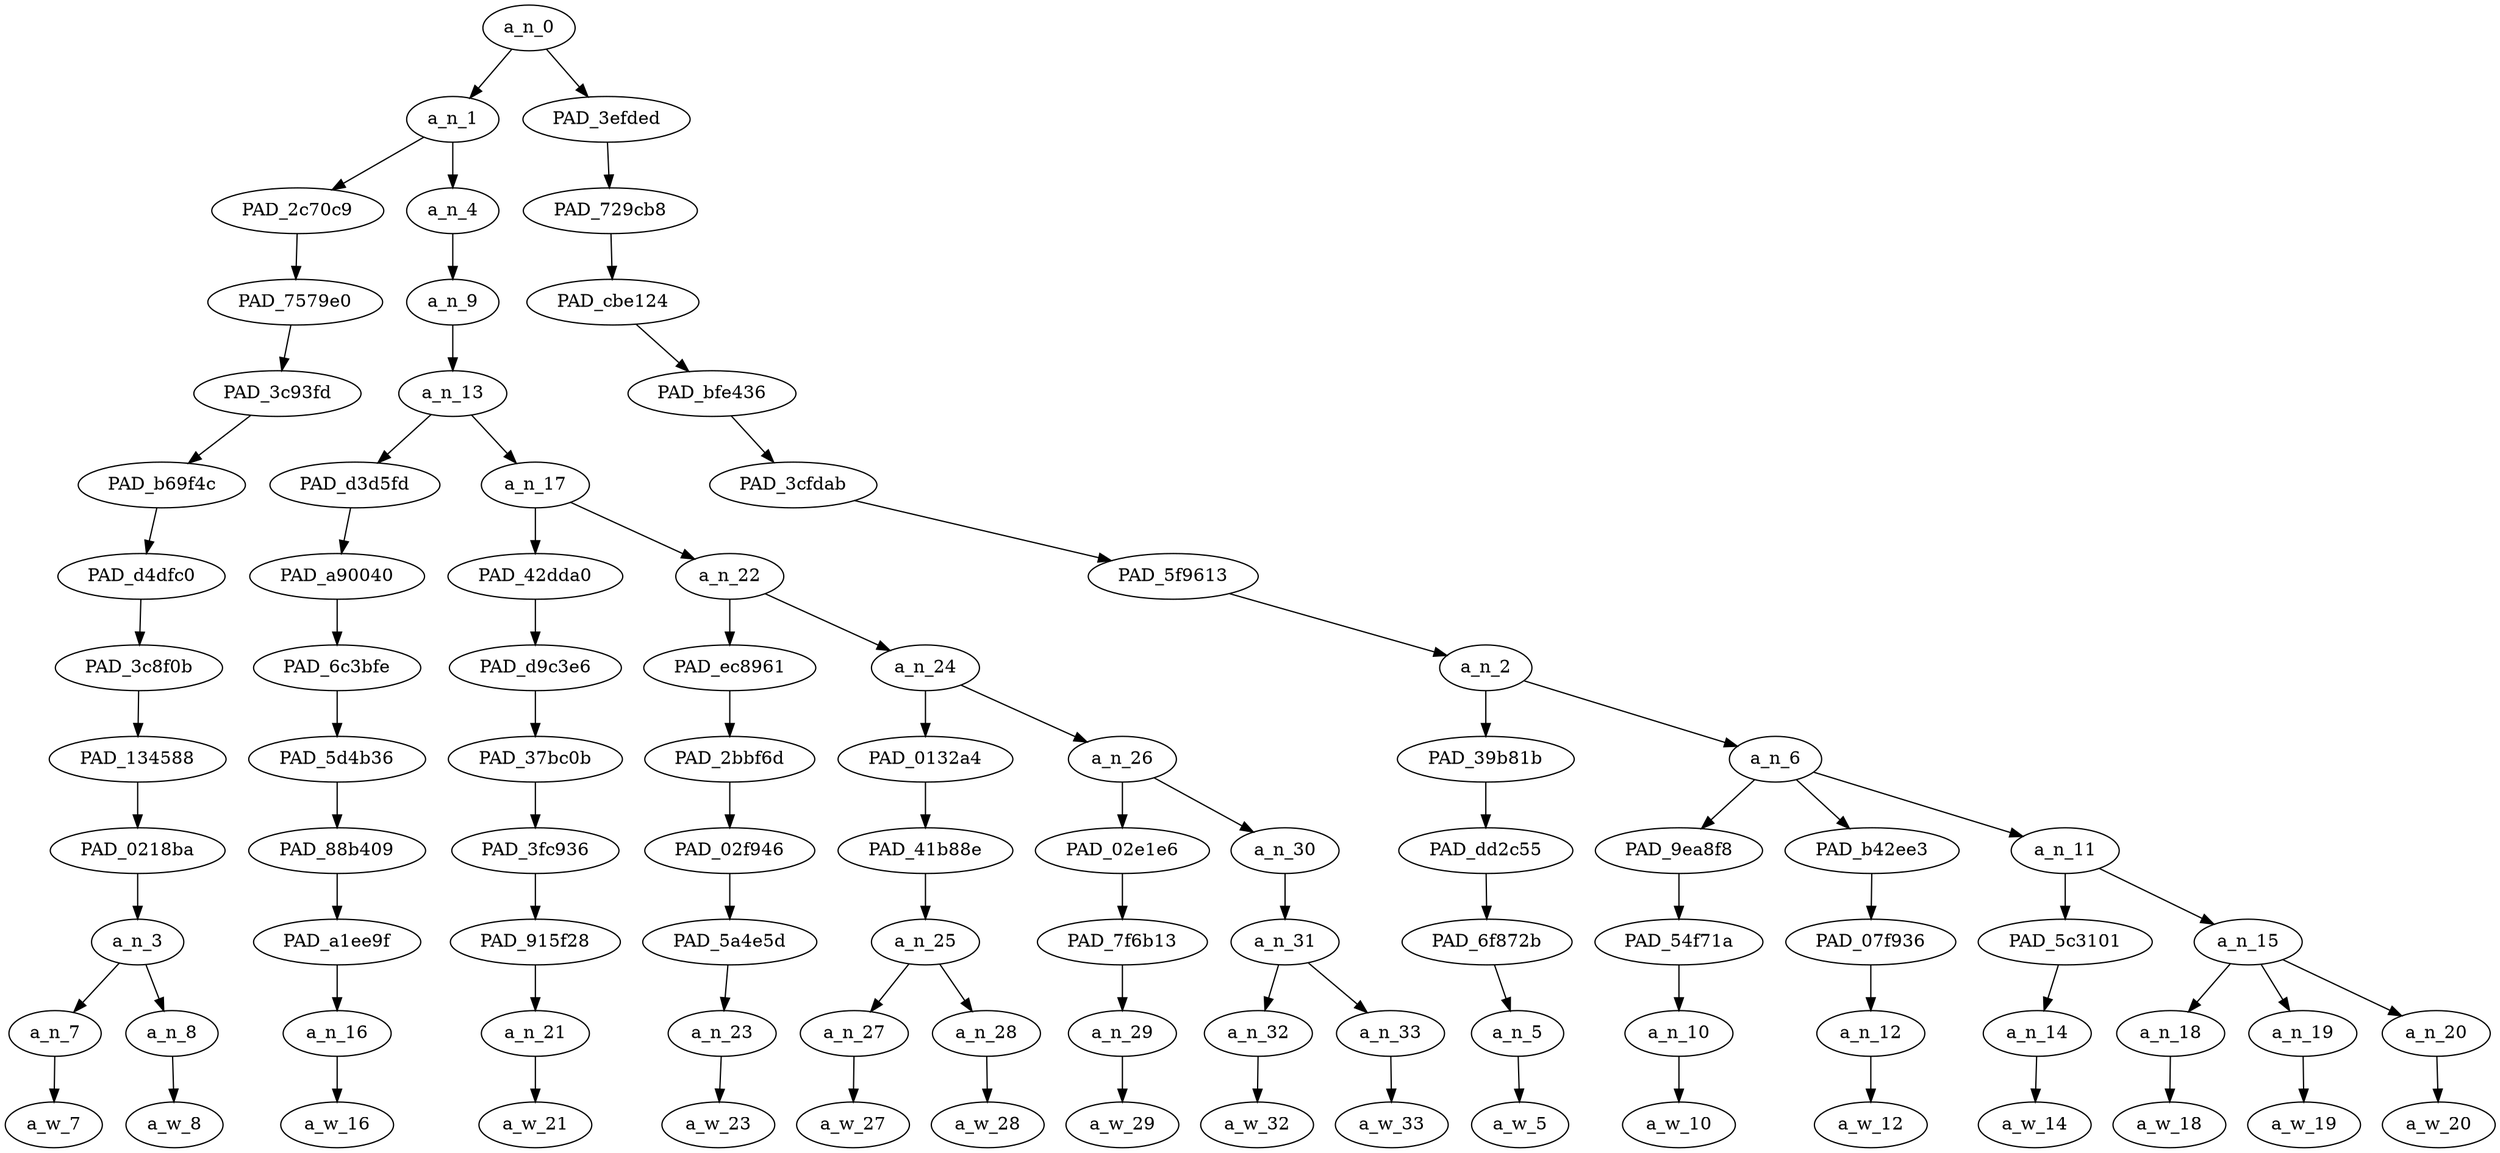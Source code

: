 strict digraph "" {
	a_n_0	[div_dir=1,
		index=0,
		level=12,
		pos="6.727864583333334,12!",
		text_span="[0, 1, 2, 3, 4, 5, 6, 7, 8, 9, 10, 11, 12, 13, 14, 15, 16]",
		value=1.00000001];
	a_n_1	[div_dir=1,
		index=0,
		level=11,
		pos="1.7890625,11!",
		text_span="[0, 1, 2, 3, 4, 5, 6, 7, 8, 9]",
		value=0.78870769];
	a_n_0 -> a_n_1;
	PAD_3efded	[div_dir=-1,
		index=1,
		level=11,
		pos="11.666666666666668,11!",
		text_span="[10, 11, 12, 13, 14, 15, 16]",
		value=0.21116693];
	a_n_0 -> PAD_3efded;
	PAD_2c70c9	[div_dir=-1,
		index=0,
		level=10,
		pos="0.5,10!",
		text_span="[0, 1]",
		value=0.07831180];
	a_n_1 -> PAD_2c70c9;
	a_n_4	[div_dir=1,
		index=1,
		level=10,
		pos="3.078125,10!",
		text_span="[2, 3, 4, 5, 6, 7, 8, 9]",
		value=0.71023182];
	a_n_1 -> a_n_4;
	PAD_7579e0	[div_dir=-1,
		index=0,
		level=9,
		pos="0.5,9!",
		text_span="[0, 1]",
		value=0.07831180];
	PAD_2c70c9 -> PAD_7579e0;
	PAD_3c93fd	[div_dir=-1,
		index=0,
		level=8,
		pos="0.5,8!",
		text_span="[0, 1]",
		value=0.07831180];
	PAD_7579e0 -> PAD_3c93fd;
	PAD_b69f4c	[div_dir=-1,
		index=0,
		level=7,
		pos="0.5,7!",
		text_span="[0, 1]",
		value=0.07831180];
	PAD_3c93fd -> PAD_b69f4c;
	PAD_d4dfc0	[div_dir=-1,
		index=0,
		level=6,
		pos="0.5,6!",
		text_span="[0, 1]",
		value=0.07831180];
	PAD_b69f4c -> PAD_d4dfc0;
	PAD_3c8f0b	[div_dir=-1,
		index=0,
		level=5,
		pos="0.5,5!",
		text_span="[0, 1]",
		value=0.07831180];
	PAD_d4dfc0 -> PAD_3c8f0b;
	PAD_134588	[div_dir=-1,
		index=0,
		level=4,
		pos="0.5,4!",
		text_span="[0, 1]",
		value=0.07831180];
	PAD_3c8f0b -> PAD_134588;
	PAD_0218ba	[div_dir=-1,
		index=0,
		level=3,
		pos="0.5,3!",
		text_span="[0, 1]",
		value=0.07831180];
	PAD_134588 -> PAD_0218ba;
	a_n_3	[div_dir=-1,
		index=0,
		level=2,
		pos="0.5,2!",
		text_span="[0, 1]",
		value=0.07831180];
	PAD_0218ba -> a_n_3;
	a_n_7	[div_dir=-1,
		index=0,
		level=1,
		pos="0.0,1!",
		text_span="[0]",
		value=0.04301324];
	a_n_3 -> a_n_7;
	a_n_8	[div_dir=1,
		index=1,
		level=1,
		pos="1.0,1!",
		text_span="[1]",
		value=0.03522876];
	a_n_3 -> a_n_8;
	a_w_7	[div_dir=0,
		index=0,
		level=0,
		pos="0,0!",
		text_span="[0]",
		value=duke];
	a_n_7 -> a_w_7;
	a_w_8	[div_dir=0,
		index=1,
		level=0,
		pos="1,0!",
		text_span="[1]",
		value=bout];
	a_n_8 -> a_w_8;
	a_n_9	[div_dir=1,
		index=1,
		level=9,
		pos="3.078125,9!",
		text_span="[2, 3, 4, 5, 6, 7, 8, 9]",
		value=0.71002444];
	a_n_4 -> a_n_9;
	a_n_13	[div_dir=1,
		index=1,
		level=8,
		pos="3.078125,8!",
		text_span="[2, 3, 4, 5, 6, 7, 8, 9]",
		value=0.70981706];
	a_n_9 -> a_n_13;
	PAD_d3d5fd	[div_dir=1,
		index=1,
		level=7,
		pos="2.0,7!",
		text_span="[2]",
		value=0.02169207];
	a_n_13 -> PAD_d3d5fd;
	a_n_17	[div_dir=1,
		index=2,
		level=7,
		pos="4.15625,7!",
		text_span="[3, 4, 5, 6, 7, 8, 9]",
		value=0.68791760];
	a_n_13 -> a_n_17;
	PAD_a90040	[div_dir=1,
		index=1,
		level=6,
		pos="2.0,6!",
		text_span="[2]",
		value=0.02169207];
	PAD_d3d5fd -> PAD_a90040;
	PAD_6c3bfe	[div_dir=1,
		index=1,
		level=5,
		pos="2.0,5!",
		text_span="[2]",
		value=0.02169207];
	PAD_a90040 -> PAD_6c3bfe;
	PAD_5d4b36	[div_dir=1,
		index=1,
		level=4,
		pos="2.0,4!",
		text_span="[2]",
		value=0.02169207];
	PAD_6c3bfe -> PAD_5d4b36;
	PAD_88b409	[div_dir=1,
		index=1,
		level=3,
		pos="2.0,3!",
		text_span="[2]",
		value=0.02169207];
	PAD_5d4b36 -> PAD_88b409;
	PAD_a1ee9f	[div_dir=1,
		index=1,
		level=2,
		pos="2.0,2!",
		text_span="[2]",
		value=0.02169207];
	PAD_88b409 -> PAD_a1ee9f;
	a_n_16	[div_dir=1,
		index=2,
		level=1,
		pos="2.0,1!",
		text_span="[2]",
		value=0.02169207];
	PAD_a1ee9f -> a_n_16;
	a_w_16	[div_dir=0,
		index=2,
		level=0,
		pos="2,0!",
		text_span="[2]",
		value=to];
	a_n_16 -> a_w_16;
	PAD_42dda0	[div_dir=1,
		index=2,
		level=6,
		pos="3.0,6!",
		text_span="[3]",
		value=0.03056502];
	a_n_17 -> PAD_42dda0;
	a_n_22	[div_dir=1,
		index=3,
		level=6,
		pos="5.3125,6!",
		text_span="[4, 5, 6, 7, 8, 9]",
		value=0.65715985];
	a_n_17 -> a_n_22;
	PAD_d9c3e6	[div_dir=1,
		index=2,
		level=5,
		pos="3.0,5!",
		text_span="[3]",
		value=0.03056502];
	PAD_42dda0 -> PAD_d9c3e6;
	PAD_37bc0b	[div_dir=1,
		index=2,
		level=4,
		pos="3.0,4!",
		text_span="[3]",
		value=0.03056502];
	PAD_d9c3e6 -> PAD_37bc0b;
	PAD_3fc936	[div_dir=1,
		index=2,
		level=3,
		pos="3.0,3!",
		text_span="[3]",
		value=0.03056502];
	PAD_37bc0b -> PAD_3fc936;
	PAD_915f28	[div_dir=1,
		index=2,
		level=2,
		pos="3.0,2!",
		text_span="[3]",
		value=0.03056502];
	PAD_3fc936 -> PAD_915f28;
	a_n_21	[div_dir=1,
		index=3,
		level=1,
		pos="3.0,1!",
		text_span="[3]",
		value=0.03056502];
	PAD_915f28 -> a_n_21;
	a_w_21	[div_dir=0,
		index=3,
		level=0,
		pos="3,0!",
		text_span="[3]",
		value=fall];
	a_n_21 -> a_w_21;
	PAD_ec8961	[div_dir=1,
		index=3,
		level=5,
		pos="4.0,5!",
		text_span="[4]",
		value=0.02171431];
	a_n_22 -> PAD_ec8961;
	a_n_24	[div_dir=1,
		index=4,
		level=5,
		pos="6.625,5!",
		text_span="[5, 6, 7, 8, 9]",
		value=0.63531233];
	a_n_22 -> a_n_24;
	PAD_2bbf6d	[div_dir=1,
		index=3,
		level=4,
		pos="4.0,4!",
		text_span="[4]",
		value=0.02171431];
	PAD_ec8961 -> PAD_2bbf6d;
	PAD_02f946	[div_dir=1,
		index=3,
		level=3,
		pos="4.0,3!",
		text_span="[4]",
		value=0.02171431];
	PAD_2bbf6d -> PAD_02f946;
	PAD_5a4e5d	[div_dir=1,
		index=3,
		level=2,
		pos="4.0,2!",
		text_span="[4]",
		value=0.02171431];
	PAD_02f946 -> PAD_5a4e5d;
	a_n_23	[div_dir=1,
		index=4,
		level=1,
		pos="4.0,1!",
		text_span="[4]",
		value=0.02171431];
	PAD_5a4e5d -> a_n_23;
	a_w_23	[div_dir=0,
		index=4,
		level=0,
		pos="4,0!",
		text_span="[4]",
		value=to1];
	a_n_23 -> a_w_23;
	PAD_0132a4	[div_dir=1,
		index=4,
		level=4,
		pos="5.5,4!",
		text_span="[5, 6]",
		value=0.35159189];
	a_n_24 -> PAD_0132a4;
	a_n_26	[div_dir=1,
		index=5,
		level=4,
		pos="7.75,4!",
		text_span="[7, 8, 9]",
		value=0.28359996];
	a_n_24 -> a_n_26;
	PAD_41b88e	[div_dir=1,
		index=4,
		level=3,
		pos="5.5,3!",
		text_span="[5, 6]",
		value=0.35159189];
	PAD_0132a4 -> PAD_41b88e;
	a_n_25	[div_dir=1,
		index=4,
		level=2,
		pos="5.5,2!",
		text_span="[5, 6]",
		value=0.35159189];
	PAD_41b88e -> a_n_25;
	a_n_27	[div_dir=1,
		index=5,
		level=1,
		pos="5.0,1!",
		text_span="[5]",
		value=0.03809902];
	a_n_25 -> a_n_27;
	a_n_28	[div_dir=1,
		index=6,
		level=1,
		pos="6.0,1!",
		text_span="[6]",
		value=0.31337640];
	a_n_25 -> a_n_28;
	a_w_27	[div_dir=0,
		index=5,
		level=0,
		pos="5,0!",
		text_span="[5]",
		value=a];
	a_n_27 -> a_w_27;
	a_w_28	[div_dir=0,
		index=6,
		level=0,
		pos="6,0!",
		text_span="[6]",
		value=nigga];
	a_n_28 -> a_w_28;
	PAD_02e1e6	[div_dir=1,
		index=5,
		level=3,
		pos="7.0,3!",
		text_span="[7]",
		value=0.06328616];
	a_n_26 -> PAD_02e1e6;
	a_n_30	[div_dir=-1,
		index=6,
		level=3,
		pos="8.5,3!",
		text_span="[8, 9]",
		value=0.22025226];
	a_n_26 -> a_n_30;
	PAD_7f6b13	[div_dir=1,
		index=5,
		level=2,
		pos="7.0,2!",
		text_span="[7]",
		value=0.06328616];
	PAD_02e1e6 -> PAD_7f6b13;
	a_n_29	[div_dir=1,
		index=7,
		level=1,
		pos="7.0,1!",
		text_span="[7]",
		value=0.06328616];
	PAD_7f6b13 -> a_n_29;
	a_w_29	[div_dir=0,
		index=7,
		level=0,
		pos="7,0!",
		text_span="[7]",
		value=named];
	a_n_29 -> a_w_29;
	a_n_31	[div_dir=-1,
		index=6,
		level=2,
		pos="8.5,2!",
		text_span="[8, 9]",
		value=0.22013699];
	a_n_30 -> a_n_31;
	a_n_32	[div_dir=-1,
		index=8,
		level=1,
		pos="8.0,1!",
		text_span="[8]",
		value=0.15849495];
	a_n_31 -> a_n_32;
	a_n_33	[div_dir=1,
		index=9,
		level=1,
		pos="9.0,1!",
		text_span="[9]",
		value=0.06152677];
	a_n_31 -> a_n_33;
	a_w_32	[div_dir=0,
		index=8,
		level=0,
		pos="8,0!",
		text_span="[8]",
		value=tacko];
	a_n_32 -> a_w_32;
	a_w_33	[div_dir=0,
		index=9,
		level=0,
		pos="9,0!",
		text_span="[9]",
		value=ucf];
	a_n_33 -> a_w_33;
	PAD_729cb8	[div_dir=-1,
		index=2,
		level=10,
		pos="11.666666666666668,10!",
		text_span="[10, 11, 12, 13, 14, 15, 16]",
		value=0.21116693];
	PAD_3efded -> PAD_729cb8;
	PAD_cbe124	[div_dir=-1,
		index=2,
		level=9,
		pos="11.666666666666668,9!",
		text_span="[10, 11, 12, 13, 14, 15, 16]",
		value=0.21116693];
	PAD_729cb8 -> PAD_cbe124;
	PAD_bfe436	[div_dir=-1,
		index=2,
		level=8,
		pos="11.666666666666668,8!",
		text_span="[10, 11, 12, 13, 14, 15, 16]",
		value=0.21116693];
	PAD_cbe124 -> PAD_bfe436;
	PAD_3cfdab	[div_dir=-1,
		index=3,
		level=7,
		pos="11.666666666666668,7!",
		text_span="[10, 11, 12, 13, 14, 15, 16]",
		value=0.21116693];
	PAD_bfe436 -> PAD_3cfdab;
	PAD_5f9613	[div_dir=-1,
		index=4,
		level=6,
		pos="11.666666666666668,6!",
		text_span="[10, 11, 12, 13, 14, 15, 16]",
		value=0.21116693];
	PAD_3cfdab -> PAD_5f9613;
	a_n_2	[div_dir=-1,
		index=5,
		level=5,
		pos="11.666666666666668,5!",
		text_span="[10, 11, 12, 13, 14, 15, 16]",
		value=0.21116693];
	PAD_5f9613 -> a_n_2;
	PAD_39b81b	[div_dir=-1,
		index=6,
		level=4,
		pos="10.0,4!",
		text_span="[10]",
		value=0.02728736];
	a_n_2 -> PAD_39b81b;
	a_n_6	[div_dir=-1,
		index=7,
		level=4,
		pos="13.333333333333334,4!",
		text_span="[11, 12, 13, 14, 15, 16]",
		value=0.18387336];
	a_n_2 -> a_n_6;
	PAD_dd2c55	[div_dir=-1,
		index=7,
		level=3,
		pos="10.0,3!",
		text_span="[10]",
		value=0.02728736];
	PAD_39b81b -> PAD_dd2c55;
	PAD_6f872b	[div_dir=-1,
		index=7,
		level=2,
		pos="10.0,2!",
		text_span="[10]",
		value=0.02728736];
	PAD_dd2c55 -> PAD_6f872b;
	a_n_5	[div_dir=-1,
		index=10,
		level=1,
		pos="10.0,1!",
		text_span="[10]",
		value=0.02728736];
	PAD_6f872b -> a_n_5;
	a_w_5	[div_dir=0,
		index=10,
		level=0,
		pos="10,0!",
		text_span="[10]",
		value=has];
	a_n_5 -> a_w_5;
	PAD_9ea8f8	[div_dir=-1,
		index=8,
		level=3,
		pos="11.0,3!",
		text_span="[11]",
		value=0.03018197];
	a_n_6 -> PAD_9ea8f8;
	PAD_b42ee3	[div_dir=1,
		index=10,
		level=3,
		pos="16.0,3!",
		text_span="[16]",
		value=0.04664182];
	a_n_6 -> PAD_b42ee3;
	a_n_11	[div_dir=1,
		index=9,
		level=3,
		pos="13.0,3!",
		text_span="[12, 13, 14, 15]",
		value=0.10704621];
	a_n_6 -> a_n_11;
	PAD_54f71a	[div_dir=-1,
		index=8,
		level=2,
		pos="11.0,2!",
		text_span="[11]",
		value=0.03018197];
	PAD_9ea8f8 -> PAD_54f71a;
	a_n_10	[div_dir=-1,
		index=11,
		level=1,
		pos="11.0,1!",
		text_span="[11]",
		value=0.03018197];
	PAD_54f71a -> a_n_10;
	a_w_10	[div_dir=0,
		index=11,
		level=0,
		pos="11,0!",
		text_span="[11]",
		value=duke1];
	a_n_10 -> a_w_10;
	PAD_07f936	[div_dir=1,
		index=11,
		level=2,
		pos="16.0,2!",
		text_span="[16]",
		value=0.04664182];
	PAD_b42ee3 -> PAD_07f936;
	a_n_12	[div_dir=1,
		index=16,
		level=1,
		pos="16.0,1!",
		text_span="[16]",
		value=0.04664182];
	PAD_07f936 -> a_n_12;
	a_w_12	[div_dir=0,
		index=16,
		level=0,
		pos="16,0!",
		text_span="[16]",
		value=lol];
	a_n_12 -> a_w_12;
	PAD_5c3101	[div_dir=1,
		index=9,
		level=2,
		pos="12.0,2!",
		text_span="[12]",
		value=0.01809286];
	a_n_11 -> PAD_5c3101;
	a_n_15	[div_dir=-1,
		index=10,
		level=2,
		pos="14.0,2!",
		text_span="[13, 14, 15]",
		value=0.08894539];
	a_n_11 -> a_n_15;
	a_n_14	[div_dir=1,
		index=12,
		level=1,
		pos="12.0,1!",
		text_span="[12]",
		value=0.01809286];
	PAD_5c3101 -> a_n_14;
	a_w_14	[div_dir=0,
		index=12,
		level=0,
		pos="12,0!",
		text_span="[12]",
		value=in];
	a_n_14 -> a_w_14;
	a_n_18	[div_dir=1,
		index=13,
		level=1,
		pos="13.0,1!",
		text_span="[13]",
		value=0.01833072];
	a_n_15 -> a_n_18;
	a_n_19	[div_dir=1,
		index=14,
		level=1,
		pos="14.0,1!",
		text_span="[14]",
		value=0.03398416];
	a_n_15 -> a_n_19;
	a_n_20	[div_dir=-1,
		index=15,
		level=1,
		pos="15.0,1!",
		text_span="[15]",
		value=0.03662169];
	a_n_15 -> a_n_20;
	a_w_18	[div_dir=0,
		index=13,
		level=0,
		pos="13,0!",
		text_span="[13]",
		value=a1];
	a_n_18 -> a_w_18;
	a_w_19	[div_dir=0,
		index=14,
		level=0,
		pos="14,0!",
		text_span="[14]",
		value=submission];
	a_n_19 -> a_w_19;
	a_w_20	[div_dir=0,
		index=15,
		level=0,
		pos="15,0!",
		text_span="[15]",
		value=ufc];
	a_n_20 -> a_w_20;
}
